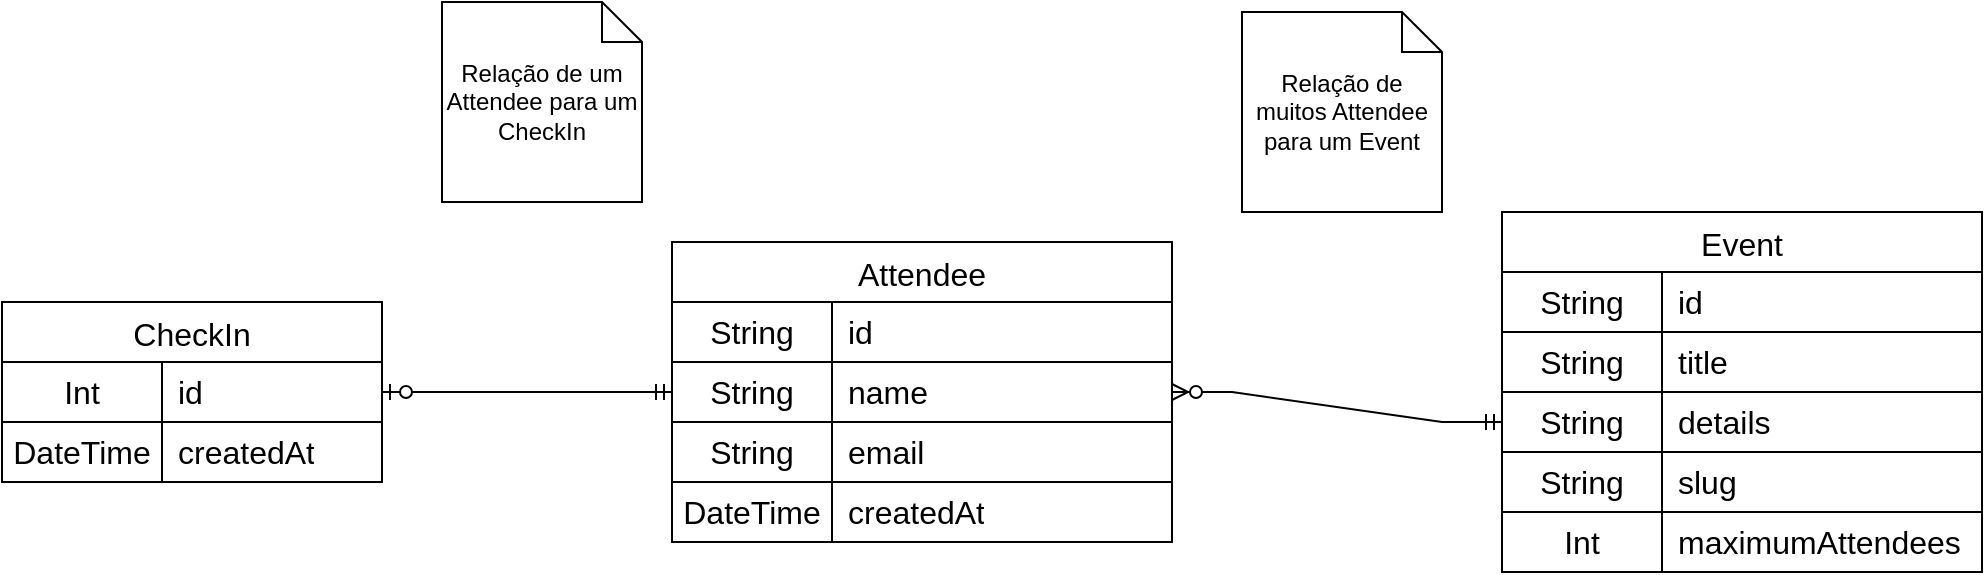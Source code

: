 <mxfile version="24.2.3" type="device">
  <diagram name="Page-1" id="J83ptLZfVuisYS9zpen3">
    <mxGraphModel dx="2214" dy="759" grid="1" gridSize="10" guides="1" tooltips="1" connect="1" arrows="1" fold="1" page="1" pageScale="1" pageWidth="850" pageHeight="1100" math="0" shadow="0">
      <root>
        <mxCell id="0" />
        <mxCell id="1" parent="0" />
        <mxCell id="weoJoWkiPJJhEvgUcke7-57" value="CheckIn" style="shape=table;startSize=30;container=1;collapsible=0;childLayout=tableLayout;fixedRows=1;rowLines=0;fontStyle=0;strokeColor=default;fontSize=16;resizeLast=0;align=center;" parent="1" vertex="1">
          <mxGeometry x="-160" y="350" width="190" height="90" as="geometry" />
        </mxCell>
        <mxCell id="weoJoWkiPJJhEvgUcke7-58" value="" style="shape=tableRow;horizontal=0;startSize=0;swimlaneHead=0;swimlaneBody=0;top=0;left=0;bottom=0;right=0;collapsible=0;dropTarget=0;fillColor=none;points=[[0,0.5],[1,0.5]];portConstraint=eastwest;strokeColor=inherit;fontSize=16;align=center;" parent="weoJoWkiPJJhEvgUcke7-57" vertex="1">
          <mxGeometry y="30" width="190" height="30" as="geometry" />
        </mxCell>
        <mxCell id="weoJoWkiPJJhEvgUcke7-59" value="Int" style="shape=partialRectangle;html=1;whiteSpace=wrap;connectable=0;fillColor=none;top=0;left=0;bottom=0;right=0;overflow=hidden;pointerEvents=1;strokeColor=inherit;fontSize=16;align=center;" parent="weoJoWkiPJJhEvgUcke7-58" vertex="1">
          <mxGeometry width="80" height="30" as="geometry">
            <mxRectangle width="80" height="30" as="alternateBounds" />
          </mxGeometry>
        </mxCell>
        <mxCell id="weoJoWkiPJJhEvgUcke7-60" value="id" style="shape=partialRectangle;html=1;whiteSpace=wrap;connectable=0;fillColor=none;top=0;left=0;bottom=0;right=0;align=left;spacingLeft=6;overflow=hidden;strokeColor=inherit;fontSize=16;" parent="weoJoWkiPJJhEvgUcke7-58" vertex="1">
          <mxGeometry x="80" width="110" height="30" as="geometry">
            <mxRectangle width="110" height="30" as="alternateBounds" />
          </mxGeometry>
        </mxCell>
        <mxCell id="weoJoWkiPJJhEvgUcke7-61" value="" style="shape=tableRow;horizontal=0;startSize=0;swimlaneHead=0;swimlaneBody=0;top=0;left=0;bottom=0;right=0;collapsible=0;dropTarget=0;fillColor=none;points=[[0,0.5],[1,0.5]];portConstraint=eastwest;strokeColor=inherit;fontSize=16;align=center;" parent="weoJoWkiPJJhEvgUcke7-57" vertex="1">
          <mxGeometry y="60" width="190" height="30" as="geometry" />
        </mxCell>
        <mxCell id="weoJoWkiPJJhEvgUcke7-62" value="DateTime" style="shape=partialRectangle;html=1;whiteSpace=wrap;connectable=0;top=1;left=1;bottom=1;right=1;overflow=hidden;fontSize=16;perimeterSpacing=0;strokeWidth=1;labelBorderColor=none;gradientColor=none;fillColor=default;shadow=0;align=center;" parent="weoJoWkiPJJhEvgUcke7-61" vertex="1">
          <mxGeometry width="80" height="30" as="geometry">
            <mxRectangle width="80" height="30" as="alternateBounds" />
          </mxGeometry>
        </mxCell>
        <mxCell id="weoJoWkiPJJhEvgUcke7-63" value="createdAt" style="shape=partialRectangle;html=1;whiteSpace=wrap;connectable=0;fillColor=none;top=1;left=1;bottom=1;right=1;align=left;spacingLeft=6;overflow=hidden;strokeColor=default;fontSize=16;perimeterSpacing=0;strokeWidth=1;" parent="weoJoWkiPJJhEvgUcke7-61" vertex="1">
          <mxGeometry x="80" width="110" height="30" as="geometry">
            <mxRectangle width="110" height="30" as="alternateBounds" />
          </mxGeometry>
        </mxCell>
        <mxCell id="weoJoWkiPJJhEvgUcke7-96" value="Event" style="shape=table;startSize=30;container=1;collapsible=0;childLayout=tableLayout;fixedRows=1;rowLines=0;fontStyle=0;strokeColor=default;fontSize=16;top=1;bottom=1;left=1;right=1;" parent="1" vertex="1">
          <mxGeometry x="590" y="305" width="240" height="180" as="geometry" />
        </mxCell>
        <mxCell id="weoJoWkiPJJhEvgUcke7-97" value="" style="shape=tableRow;horizontal=0;startSize=0;swimlaneHead=0;swimlaneBody=0;top=1;left=1;bottom=1;right=1;collapsible=0;dropTarget=0;fillColor=none;points=[[0,0.5],[1,0.5]];portConstraint=eastwest;strokeColor=inherit;fontSize=16;" parent="weoJoWkiPJJhEvgUcke7-96" vertex="1">
          <mxGeometry y="30" width="240" height="30" as="geometry" />
        </mxCell>
        <mxCell id="weoJoWkiPJJhEvgUcke7-98" value="String" style="shape=partialRectangle;html=1;whiteSpace=wrap;connectable=0;fillColor=none;top=1;left=1;bottom=1;right=1;overflow=hidden;pointerEvents=1;strokeColor=inherit;fontSize=16;" parent="weoJoWkiPJJhEvgUcke7-97" vertex="1">
          <mxGeometry width="80" height="30" as="geometry">
            <mxRectangle width="80" height="30" as="alternateBounds" />
          </mxGeometry>
        </mxCell>
        <mxCell id="weoJoWkiPJJhEvgUcke7-99" value="id" style="shape=partialRectangle;html=1;whiteSpace=wrap;connectable=0;fillColor=none;top=1;left=1;bottom=1;right=1;align=left;spacingLeft=6;overflow=hidden;strokeColor=inherit;fontSize=16;" parent="weoJoWkiPJJhEvgUcke7-97" vertex="1">
          <mxGeometry x="80" width="160" height="30" as="geometry">
            <mxRectangle width="160" height="30" as="alternateBounds" />
          </mxGeometry>
        </mxCell>
        <mxCell id="weoJoWkiPJJhEvgUcke7-100" value="" style="shape=tableRow;horizontal=0;startSize=0;swimlaneHead=0;swimlaneBody=0;top=1;left=1;bottom=1;right=1;collapsible=0;dropTarget=0;fillColor=none;points=[[0,0.5],[1,0.5]];portConstraint=eastwest;strokeColor=inherit;fontSize=16;" parent="weoJoWkiPJJhEvgUcke7-96" vertex="1">
          <mxGeometry y="60" width="240" height="30" as="geometry" />
        </mxCell>
        <mxCell id="weoJoWkiPJJhEvgUcke7-101" value="String" style="shape=partialRectangle;html=1;whiteSpace=wrap;connectable=0;fillColor=none;top=1;left=1;bottom=1;right=1;overflow=hidden;strokeColor=inherit;fontSize=16;" parent="weoJoWkiPJJhEvgUcke7-100" vertex="1">
          <mxGeometry width="80" height="30" as="geometry">
            <mxRectangle width="80" height="30" as="alternateBounds" />
          </mxGeometry>
        </mxCell>
        <mxCell id="weoJoWkiPJJhEvgUcke7-102" value="title" style="shape=partialRectangle;html=1;whiteSpace=wrap;connectable=0;fillColor=none;top=1;left=1;bottom=1;right=1;align=left;spacingLeft=6;overflow=hidden;strokeColor=inherit;fontSize=16;" parent="weoJoWkiPJJhEvgUcke7-100" vertex="1">
          <mxGeometry x="80" width="160" height="30" as="geometry">
            <mxRectangle width="160" height="30" as="alternateBounds" />
          </mxGeometry>
        </mxCell>
        <mxCell id="weoJoWkiPJJhEvgUcke7-103" value="" style="shape=tableRow;horizontal=0;startSize=0;swimlaneHead=0;swimlaneBody=0;top=1;left=1;bottom=1;right=1;collapsible=0;dropTarget=0;fillColor=none;points=[[0,0.5],[1,0.5]];portConstraint=eastwest;strokeColor=inherit;fontSize=16;" parent="weoJoWkiPJJhEvgUcke7-96" vertex="1">
          <mxGeometry y="90" width="240" height="30" as="geometry" />
        </mxCell>
        <mxCell id="weoJoWkiPJJhEvgUcke7-104" value="String" style="shape=partialRectangle;html=1;whiteSpace=wrap;connectable=0;fillColor=none;top=1;left=1;bottom=1;right=1;overflow=hidden;strokeColor=inherit;fontSize=16;" parent="weoJoWkiPJJhEvgUcke7-103" vertex="1">
          <mxGeometry width="80" height="30" as="geometry">
            <mxRectangle width="80" height="30" as="alternateBounds" />
          </mxGeometry>
        </mxCell>
        <mxCell id="weoJoWkiPJJhEvgUcke7-105" value="details" style="shape=partialRectangle;html=1;whiteSpace=wrap;connectable=0;fillColor=none;top=1;left=1;bottom=1;right=1;align=left;spacingLeft=6;overflow=hidden;strokeColor=inherit;fontSize=16;" parent="weoJoWkiPJJhEvgUcke7-103" vertex="1">
          <mxGeometry x="80" width="160" height="30" as="geometry">
            <mxRectangle width="160" height="30" as="alternateBounds" />
          </mxGeometry>
        </mxCell>
        <mxCell id="weoJoWkiPJJhEvgUcke7-106" value="" style="shape=tableRow;horizontal=0;startSize=0;swimlaneHead=0;swimlaneBody=0;top=1;left=1;bottom=1;right=1;collapsible=0;dropTarget=0;fillColor=none;points=[[0,0.5],[1,0.5]];portConstraint=eastwest;strokeColor=inherit;fontSize=16;" parent="weoJoWkiPJJhEvgUcke7-96" vertex="1">
          <mxGeometry y="120" width="240" height="30" as="geometry" />
        </mxCell>
        <mxCell id="weoJoWkiPJJhEvgUcke7-107" value="String" style="shape=partialRectangle;html=1;whiteSpace=wrap;connectable=0;fillColor=none;top=1;left=1;bottom=1;right=1;overflow=hidden;strokeColor=inherit;fontSize=16;" parent="weoJoWkiPJJhEvgUcke7-106" vertex="1">
          <mxGeometry width="80" height="30" as="geometry">
            <mxRectangle width="80" height="30" as="alternateBounds" />
          </mxGeometry>
        </mxCell>
        <mxCell id="weoJoWkiPJJhEvgUcke7-108" value="slug" style="shape=partialRectangle;html=1;whiteSpace=wrap;connectable=0;fillColor=none;top=1;left=1;bottom=1;right=1;align=left;spacingLeft=6;overflow=hidden;strokeColor=inherit;fontSize=16;" parent="weoJoWkiPJJhEvgUcke7-106" vertex="1">
          <mxGeometry x="80" width="160" height="30" as="geometry">
            <mxRectangle width="160" height="30" as="alternateBounds" />
          </mxGeometry>
        </mxCell>
        <mxCell id="weoJoWkiPJJhEvgUcke7-109" value="" style="shape=tableRow;horizontal=0;startSize=0;swimlaneHead=0;swimlaneBody=0;top=1;left=1;bottom=1;right=1;collapsible=0;dropTarget=0;fillColor=none;points=[[0,0.5],[1,0.5]];portConstraint=eastwest;strokeColor=inherit;fontSize=16;" parent="weoJoWkiPJJhEvgUcke7-96" vertex="1">
          <mxGeometry y="150" width="240" height="30" as="geometry" />
        </mxCell>
        <mxCell id="weoJoWkiPJJhEvgUcke7-110" value="Int" style="shape=partialRectangle;html=1;whiteSpace=wrap;connectable=0;fillColor=none;top=1;left=1;bottom=1;right=1;overflow=hidden;strokeColor=inherit;fontSize=16;" parent="weoJoWkiPJJhEvgUcke7-109" vertex="1">
          <mxGeometry width="80" height="30" as="geometry">
            <mxRectangle width="80" height="30" as="alternateBounds" />
          </mxGeometry>
        </mxCell>
        <mxCell id="weoJoWkiPJJhEvgUcke7-111" value="maximumAttendees" style="shape=partialRectangle;html=1;whiteSpace=wrap;connectable=0;fillColor=none;top=1;left=1;bottom=1;right=1;align=left;spacingLeft=6;overflow=hidden;strokeColor=inherit;fontSize=16;" parent="weoJoWkiPJJhEvgUcke7-109" vertex="1">
          <mxGeometry x="80" width="160" height="30" as="geometry">
            <mxRectangle width="160" height="30" as="alternateBounds" />
          </mxGeometry>
        </mxCell>
        <mxCell id="weoJoWkiPJJhEvgUcke7-112" value="Attendee" style="shape=table;startSize=30;container=1;collapsible=0;childLayout=tableLayout;fixedRows=1;rowLines=0;fontStyle=0;strokeColor=default;fontSize=16;top=1;bottom=1;left=1;right=1;" parent="1" vertex="1">
          <mxGeometry x="175" y="320" width="250" height="150" as="geometry" />
        </mxCell>
        <mxCell id="weoJoWkiPJJhEvgUcke7-113" value="" style="shape=tableRow;horizontal=0;startSize=0;swimlaneHead=0;swimlaneBody=0;top=1;left=1;bottom=1;right=1;collapsible=0;dropTarget=0;fillColor=none;points=[[0,0.5],[1,0.5]];portConstraint=eastwest;strokeColor=inherit;fontSize=16;" parent="weoJoWkiPJJhEvgUcke7-112" vertex="1">
          <mxGeometry y="30" width="250" height="30" as="geometry" />
        </mxCell>
        <mxCell id="weoJoWkiPJJhEvgUcke7-114" value="String" style="shape=partialRectangle;html=1;whiteSpace=wrap;connectable=0;fillColor=none;top=1;left=1;bottom=1;right=1;overflow=hidden;pointerEvents=1;strokeColor=inherit;fontSize=16;" parent="weoJoWkiPJJhEvgUcke7-113" vertex="1">
          <mxGeometry width="80" height="30" as="geometry">
            <mxRectangle width="80" height="30" as="alternateBounds" />
          </mxGeometry>
        </mxCell>
        <mxCell id="weoJoWkiPJJhEvgUcke7-115" value="id" style="shape=partialRectangle;html=1;whiteSpace=wrap;connectable=0;fillColor=none;top=1;left=1;bottom=1;right=1;align=left;spacingLeft=6;overflow=hidden;strokeColor=inherit;fontSize=16;" parent="weoJoWkiPJJhEvgUcke7-113" vertex="1">
          <mxGeometry x="80" width="170" height="30" as="geometry">
            <mxRectangle width="170" height="30" as="alternateBounds" />
          </mxGeometry>
        </mxCell>
        <mxCell id="weoJoWkiPJJhEvgUcke7-116" value="" style="shape=tableRow;horizontal=0;startSize=0;swimlaneHead=0;swimlaneBody=0;top=1;left=1;bottom=1;right=1;collapsible=0;dropTarget=0;fillColor=none;points=[[0,0.5],[1,0.5]];portConstraint=eastwest;strokeColor=inherit;fontSize=16;" parent="weoJoWkiPJJhEvgUcke7-112" vertex="1">
          <mxGeometry y="60" width="250" height="30" as="geometry" />
        </mxCell>
        <mxCell id="weoJoWkiPJJhEvgUcke7-117" value="String" style="shape=partialRectangle;html=1;whiteSpace=wrap;connectable=0;fillColor=none;top=1;left=1;bottom=1;right=1;overflow=hidden;strokeColor=inherit;fontSize=16;" parent="weoJoWkiPJJhEvgUcke7-116" vertex="1">
          <mxGeometry width="80" height="30" as="geometry">
            <mxRectangle width="80" height="30" as="alternateBounds" />
          </mxGeometry>
        </mxCell>
        <mxCell id="weoJoWkiPJJhEvgUcke7-118" value="name" style="shape=partialRectangle;html=1;whiteSpace=wrap;connectable=0;fillColor=none;top=1;left=1;bottom=1;right=1;align=left;spacingLeft=6;overflow=hidden;strokeColor=inherit;fontSize=16;" parent="weoJoWkiPJJhEvgUcke7-116" vertex="1">
          <mxGeometry x="80" width="170" height="30" as="geometry">
            <mxRectangle width="170" height="30" as="alternateBounds" />
          </mxGeometry>
        </mxCell>
        <mxCell id="weoJoWkiPJJhEvgUcke7-119" value="" style="shape=tableRow;horizontal=0;startSize=0;swimlaneHead=0;swimlaneBody=0;top=1;left=1;bottom=1;right=1;collapsible=0;dropTarget=0;fillColor=none;points=[[0,0.5],[1,0.5]];portConstraint=eastwest;strokeColor=inherit;fontSize=16;" parent="weoJoWkiPJJhEvgUcke7-112" vertex="1">
          <mxGeometry y="90" width="250" height="30" as="geometry" />
        </mxCell>
        <mxCell id="weoJoWkiPJJhEvgUcke7-120" value="String" style="shape=partialRectangle;html=1;whiteSpace=wrap;connectable=0;fillColor=none;top=1;left=1;bottom=1;right=1;overflow=hidden;strokeColor=inherit;fontSize=16;" parent="weoJoWkiPJJhEvgUcke7-119" vertex="1">
          <mxGeometry width="80" height="30" as="geometry">
            <mxRectangle width="80" height="30" as="alternateBounds" />
          </mxGeometry>
        </mxCell>
        <mxCell id="weoJoWkiPJJhEvgUcke7-121" value="email" style="shape=partialRectangle;html=1;whiteSpace=wrap;connectable=0;fillColor=none;top=1;left=1;bottom=1;right=1;align=left;spacingLeft=6;overflow=hidden;strokeColor=inherit;fontSize=16;" parent="weoJoWkiPJJhEvgUcke7-119" vertex="1">
          <mxGeometry x="80" width="170" height="30" as="geometry">
            <mxRectangle width="170" height="30" as="alternateBounds" />
          </mxGeometry>
        </mxCell>
        <mxCell id="weoJoWkiPJJhEvgUcke7-122" value="" style="shape=tableRow;horizontal=0;startSize=0;swimlaneHead=0;swimlaneBody=0;top=1;left=1;bottom=1;right=1;collapsible=0;dropTarget=0;fillColor=none;points=[[0,0.5],[1,0.5]];portConstraint=eastwest;strokeColor=inherit;fontSize=16;" parent="weoJoWkiPJJhEvgUcke7-112" vertex="1">
          <mxGeometry y="120" width="250" height="30" as="geometry" />
        </mxCell>
        <mxCell id="weoJoWkiPJJhEvgUcke7-123" value="DateTime" style="shape=partialRectangle;html=1;whiteSpace=wrap;connectable=0;fillColor=none;top=1;left=1;bottom=1;right=1;overflow=hidden;strokeColor=inherit;fontSize=16;" parent="weoJoWkiPJJhEvgUcke7-122" vertex="1">
          <mxGeometry width="80" height="30" as="geometry">
            <mxRectangle width="80" height="30" as="alternateBounds" />
          </mxGeometry>
        </mxCell>
        <mxCell id="weoJoWkiPJJhEvgUcke7-124" value="createdAt" style="shape=partialRectangle;html=1;whiteSpace=wrap;connectable=0;fillColor=none;top=1;left=1;bottom=1;right=1;align=left;spacingLeft=6;overflow=hidden;strokeColor=inherit;fontSize=16;" parent="weoJoWkiPJJhEvgUcke7-122" vertex="1">
          <mxGeometry x="80" width="170" height="30" as="geometry">
            <mxRectangle width="170" height="30" as="alternateBounds" />
          </mxGeometry>
        </mxCell>
        <mxCell id="weoJoWkiPJJhEvgUcke7-127" value="" style="edgeStyle=entityRelationEdgeStyle;fontSize=12;html=1;endArrow=ERzeroToMany;startArrow=ERmandOne;rounded=0;exitX=0;exitY=0.5;exitDx=0;exitDy=0;entryX=1;entryY=0.5;entryDx=0;entryDy=0;" parent="1" source="weoJoWkiPJJhEvgUcke7-103" target="weoJoWkiPJJhEvgUcke7-116" edge="1">
          <mxGeometry width="100" height="100" relative="1" as="geometry">
            <mxPoint x="540" y="400" as="sourcePoint" />
            <mxPoint x="480" y="460" as="targetPoint" />
            <Array as="points">
              <mxPoint x="550" y="420" />
              <mxPoint x="560" y="420" />
              <mxPoint x="540" y="460" />
              <mxPoint x="530" y="450" />
              <mxPoint x="540" y="420" />
            </Array>
          </mxGeometry>
        </mxCell>
        <mxCell id="weoJoWkiPJJhEvgUcke7-128" value="Relação de muitos Attendee para um Event" style="shape=note;size=20;whiteSpace=wrap;html=1;" parent="1" vertex="1">
          <mxGeometry x="460" y="205" width="100" height="100" as="geometry" />
        </mxCell>
        <mxCell id="weoJoWkiPJJhEvgUcke7-129" value="Relação de um Attendee para um CheckIn" style="shape=note;size=20;whiteSpace=wrap;html=1;" parent="1" vertex="1">
          <mxGeometry x="60" y="200" width="100" height="100" as="geometry" />
        </mxCell>
        <mxCell id="weoJoWkiPJJhEvgUcke7-130" value="" style="edgeStyle=entityRelationEdgeStyle;fontSize=12;html=1;endArrow=ERzeroToOne;startArrow=ERmandOne;rounded=0;exitX=0;exitY=0.5;exitDx=0;exitDy=0;entryX=1;entryY=0.5;entryDx=0;entryDy=0;" parent="1" source="weoJoWkiPJJhEvgUcke7-116" target="weoJoWkiPJJhEvgUcke7-58" edge="1">
          <mxGeometry width="100" height="100" relative="1" as="geometry">
            <mxPoint x="380" y="560" as="sourcePoint" />
            <mxPoint x="480" y="460" as="targetPoint" />
          </mxGeometry>
        </mxCell>
      </root>
    </mxGraphModel>
  </diagram>
</mxfile>
